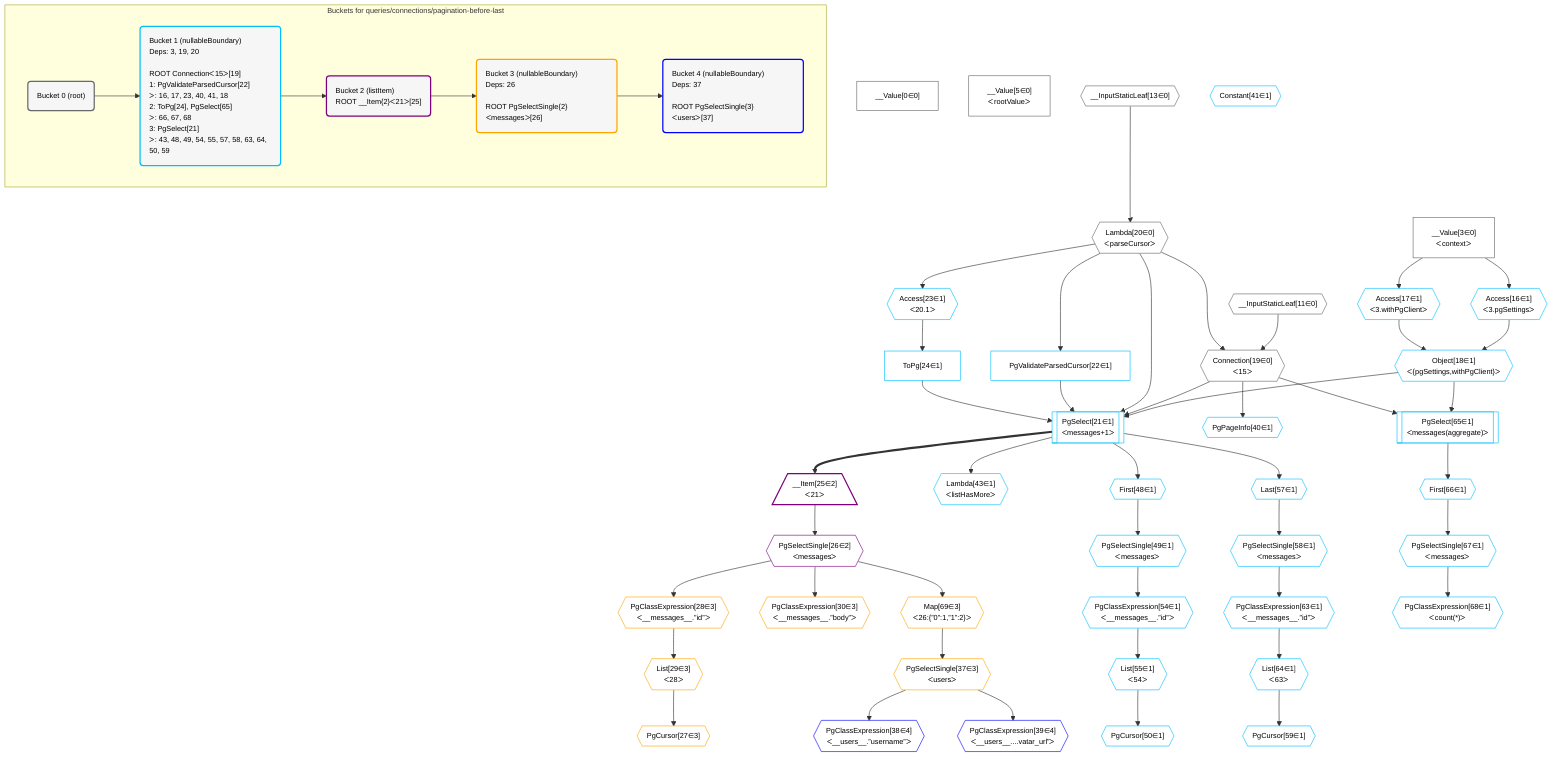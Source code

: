 %%{init: {'themeVariables': { 'fontSize': '12px'}}}%%
graph TD
    classDef path fill:#eee,stroke:#000,color:#000
    classDef plan fill:#fff,stroke-width:1px,color:#000
    classDef itemplan fill:#fff,stroke-width:2px,color:#000
    classDef unbatchedplan fill:#dff,stroke-width:1px,color:#000
    classDef sideeffectplan fill:#fcc,stroke-width:2px,color:#000
    classDef bucket fill:#f6f6f6,color:#000,stroke-width:2px,text-align:left


    %% define steps
    __Value0["__Value[0∈0]"]:::plan
    __Value3["__Value[3∈0]<br />ᐸcontextᐳ"]:::plan
    __Value5["__Value[5∈0]<br />ᐸrootValueᐳ"]:::plan
    __InputStaticLeaf11{{"__InputStaticLeaf[11∈0]"}}:::plan
    __InputStaticLeaf13{{"__InputStaticLeaf[13∈0]"}}:::plan
    Access16{{"Access[16∈1]<br />ᐸ3.pgSettingsᐳ"}}:::plan
    Access17{{"Access[17∈1]<br />ᐸ3.withPgClientᐳ"}}:::plan
    Object18{{"Object[18∈1]<br />ᐸ{pgSettings,withPgClient}ᐳ"}}:::plan
    Lambda20{{"Lambda[20∈0]<br />ᐸparseCursorᐳ"}}:::plan
    Connection19{{"Connection[19∈0]<br />ᐸ15ᐳ"}}:::plan
    PgValidateParsedCursor22["PgValidateParsedCursor[22∈1]"]:::plan
    Access23{{"Access[23∈1]<br />ᐸ20.1ᐳ"}}:::plan
    ToPg24["ToPg[24∈1]"]:::plan
    PgSelect21[["PgSelect[21∈1]<br />ᐸmessages+1ᐳ"]]:::plan
    __Item25[/"__Item[25∈2]<br />ᐸ21ᐳ"\]:::itemplan
    PgSelectSingle26{{"PgSelectSingle[26∈2]<br />ᐸmessagesᐳ"}}:::plan
    PgClassExpression28{{"PgClassExpression[28∈3]<br />ᐸ__messages__.”id”ᐳ"}}:::plan
    List29{{"List[29∈3]<br />ᐸ28ᐳ"}}:::plan
    PgCursor27{{"PgCursor[27∈3]"}}:::plan
    PgClassExpression30{{"PgClassExpression[30∈3]<br />ᐸ__messages__.”body”ᐳ"}}:::plan
    Map69{{"Map[69∈3]<br />ᐸ26:{”0”:1,”1”:2}ᐳ"}}:::plan
    PgSelectSingle37{{"PgSelectSingle[37∈3]<br />ᐸusersᐳ"}}:::plan
    PgClassExpression38{{"PgClassExpression[38∈4]<br />ᐸ__users__.”username”ᐳ"}}:::plan
    PgClassExpression39{{"PgClassExpression[39∈4]<br />ᐸ__users__....vatar_url”ᐳ"}}:::plan
    PgPageInfo40{{"PgPageInfo[40∈1]"}}:::plan
    Constant41{{"Constant[41∈1]"}}:::plan
    Lambda43{{"Lambda[43∈1]<br />ᐸlistHasMoreᐳ"}}:::plan
    First48{{"First[48∈1]"}}:::plan
    PgSelectSingle49{{"PgSelectSingle[49∈1]<br />ᐸmessagesᐳ"}}:::plan
    PgClassExpression54{{"PgClassExpression[54∈1]<br />ᐸ__messages__.”id”ᐳ"}}:::plan
    List55{{"List[55∈1]<br />ᐸ54ᐳ"}}:::plan
    PgCursor50{{"PgCursor[50∈1]"}}:::plan
    Last57{{"Last[57∈1]"}}:::plan
    PgSelectSingle58{{"PgSelectSingle[58∈1]<br />ᐸmessagesᐳ"}}:::plan
    PgClassExpression63{{"PgClassExpression[63∈1]<br />ᐸ__messages__.”id”ᐳ"}}:::plan
    List64{{"List[64∈1]<br />ᐸ63ᐳ"}}:::plan
    PgCursor59{{"PgCursor[59∈1]"}}:::plan
    PgSelect65[["PgSelect[65∈1]<br />ᐸmessages(aggregate)ᐳ"]]:::plan
    First66{{"First[66∈1]"}}:::plan
    PgSelectSingle67{{"PgSelectSingle[67∈1]<br />ᐸmessagesᐳ"}}:::plan
    PgClassExpression68{{"PgClassExpression[68∈1]<br />ᐸcount(*)ᐳ"}}:::plan

    %% plan dependencies
    __Value3 --> Access16
    __Value3 --> Access17
    Access16 & Access17 --> Object18
    __InputStaticLeaf13 --> Lambda20
    __InputStaticLeaf11 & Lambda20 --> Connection19
    Lambda20 --> PgValidateParsedCursor22
    Lambda20 --> Access23
    Access23 --> ToPg24
    Object18 & Connection19 & Lambda20 & PgValidateParsedCursor22 & ToPg24 --> PgSelect21
    PgSelect21 ==> __Item25
    __Item25 --> PgSelectSingle26
    PgSelectSingle26 --> PgClassExpression28
    PgClassExpression28 --> List29
    List29 --> PgCursor27
    PgSelectSingle26 --> PgClassExpression30
    PgSelectSingle26 --> Map69
    Map69 --> PgSelectSingle37
    PgSelectSingle37 --> PgClassExpression38
    PgSelectSingle37 --> PgClassExpression39
    Connection19 --> PgPageInfo40
    PgSelect21 --> Lambda43
    PgSelect21 --> First48
    First48 --> PgSelectSingle49
    PgSelectSingle49 --> PgClassExpression54
    PgClassExpression54 --> List55
    List55 --> PgCursor50
    PgSelect21 --> Last57
    Last57 --> PgSelectSingle58
    PgSelectSingle58 --> PgClassExpression63
    PgClassExpression63 --> List64
    List64 --> PgCursor59
    Object18 & Connection19 --> PgSelect65
    PgSelect65 --> First66
    First66 --> PgSelectSingle67
    PgSelectSingle67 --> PgClassExpression68

    subgraph "Buckets for queries/connections/pagination-before-last"
    Bucket0("Bucket 0 (root)"):::bucket
    classDef bucket0 stroke:#696969
    class Bucket0,__Value0,__Value3,__Value5,__InputStaticLeaf11,__InputStaticLeaf13,Connection19,Lambda20 bucket0
    Bucket1("Bucket 1 (nullableBoundary)<br />Deps: 3, 19, 20<br /><br />ROOT Connectionᐸ15ᐳ[19]<br />1: PgValidateParsedCursor[22]<br />ᐳ: 16, 17, 23, 40, 41, 18<br />2: ToPg[24], PgSelect[65]<br />ᐳ: 66, 67, 68<br />3: PgSelect[21]<br />ᐳ: 43, 48, 49, 54, 55, 57, 58, 63, 64, 50, 59"):::bucket
    classDef bucket1 stroke:#00bfff
    class Bucket1,Access16,Access17,Object18,PgSelect21,PgValidateParsedCursor22,Access23,ToPg24,PgPageInfo40,Constant41,Lambda43,First48,PgSelectSingle49,PgCursor50,PgClassExpression54,List55,Last57,PgSelectSingle58,PgCursor59,PgClassExpression63,List64,PgSelect65,First66,PgSelectSingle67,PgClassExpression68 bucket1
    Bucket2("Bucket 2 (listItem)<br />ROOT __Item{2}ᐸ21ᐳ[25]"):::bucket
    classDef bucket2 stroke:#7f007f
    class Bucket2,__Item25,PgSelectSingle26 bucket2
    Bucket3("Bucket 3 (nullableBoundary)<br />Deps: 26<br /><br />ROOT PgSelectSingle{2}ᐸmessagesᐳ[26]"):::bucket
    classDef bucket3 stroke:#ffa500
    class Bucket3,PgCursor27,PgClassExpression28,List29,PgClassExpression30,PgSelectSingle37,Map69 bucket3
    Bucket4("Bucket 4 (nullableBoundary)<br />Deps: 37<br /><br />ROOT PgSelectSingle{3}ᐸusersᐳ[37]"):::bucket
    classDef bucket4 stroke:#0000ff
    class Bucket4,PgClassExpression38,PgClassExpression39 bucket4
    Bucket0 --> Bucket1
    Bucket1 --> Bucket2
    Bucket2 --> Bucket3
    Bucket3 --> Bucket4
    end